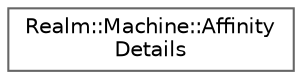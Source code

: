 digraph "Graphical Class Hierarchy"
{
 // LATEX_PDF_SIZE
  bgcolor="transparent";
  edge [fontname=Helvetica,fontsize=10,labelfontname=Helvetica,labelfontsize=10];
  node [fontname=Helvetica,fontsize=10,shape=box,height=0.2,width=0.4];
  rankdir="LR";
  Node0 [id="Node000000",label="Realm::Machine::Affinity\lDetails",height=0.2,width=0.4,color="grey40", fillcolor="white", style="filled",URL="$structRealm_1_1Machine_1_1AffinityDetails.html",tooltip=" "];
}
